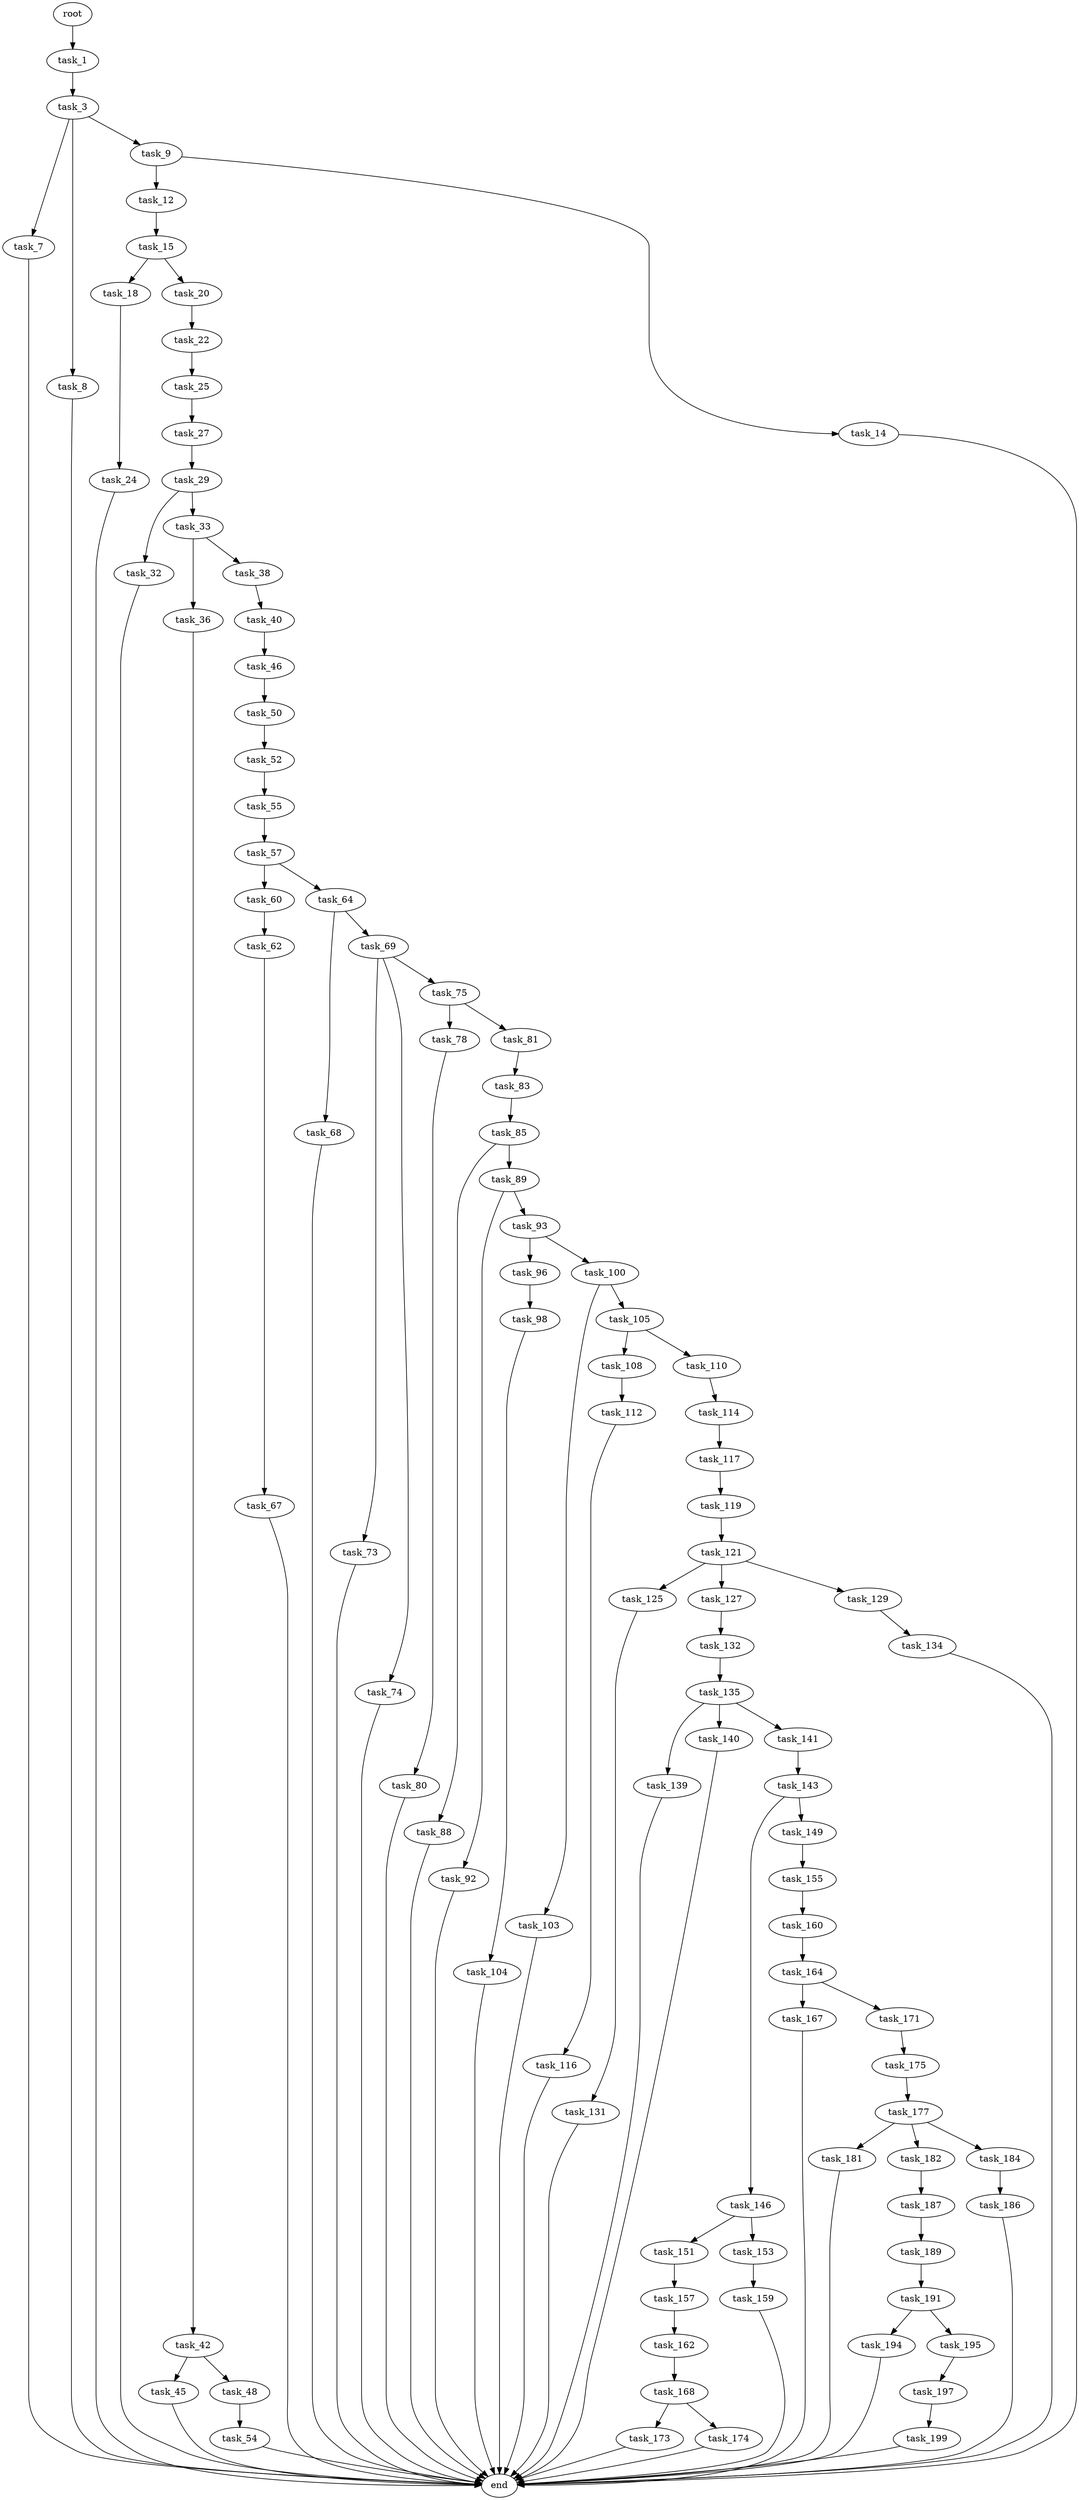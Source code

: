 digraph G {
  root [size="0.000000"];
  task_1 [size="152584857243.000000"];
  task_3 [size="68719476736.000000"];
  task_7 [size="4693724302.000000"];
  task_8 [size="866401158636.000000"];
  task_9 [size="10174191654.000000"];
  end [size="0.000000"];
  task_12 [size="407546381526.000000"];
  task_14 [size="134217728000.000000"];
  task_15 [size="53871350493.000000"];
  task_18 [size="782757789696.000000"];
  task_20 [size="801251207977.000000"];
  task_24 [size="1073741824000.000000"];
  task_22 [size="1195836063686.000000"];
  task_25 [size="5657897505.000000"];
  task_27 [size="134217728000.000000"];
  task_29 [size="421081957592.000000"];
  task_32 [size="549755813888.000000"];
  task_33 [size="3024952755.000000"];
  task_36 [size="396126286098.000000"];
  task_38 [size="14982361522.000000"];
  task_42 [size="368293445632.000000"];
  task_40 [size="10174977220.000000"];
  task_46 [size="28991029248.000000"];
  task_45 [size="782757789696.000000"];
  task_48 [size="27969154896.000000"];
  task_50 [size="1073741824000.000000"];
  task_54 [size="1073741824000.000000"];
  task_52 [size="134217728000.000000"];
  task_55 [size="68719476736.000000"];
  task_57 [size="28991029248.000000"];
  task_60 [size="134217728000.000000"];
  task_64 [size="415506072201.000000"];
  task_62 [size="533191603933.000000"];
  task_67 [size="68719476736.000000"];
  task_68 [size="880054897578.000000"];
  task_69 [size="309346826335.000000"];
  task_73 [size="2703221237.000000"];
  task_74 [size="134217728000.000000"];
  task_75 [size="28991029248.000000"];
  task_78 [size="4418168984.000000"];
  task_81 [size="8589934592.000000"];
  task_80 [size="26233711699.000000"];
  task_83 [size="549755813888.000000"];
  task_85 [size="8329950055.000000"];
  task_88 [size="262598970029.000000"];
  task_89 [size="12841611657.000000"];
  task_92 [size="1945806061.000000"];
  task_93 [size="43382882868.000000"];
  task_96 [size="20761215569.000000"];
  task_100 [size="1084728263219.000000"];
  task_98 [size="1558765513.000000"];
  task_104 [size="1073741824000.000000"];
  task_103 [size="422972991771.000000"];
  task_105 [size="368293445632.000000"];
  task_108 [size="231928233984.000000"];
  task_110 [size="134217728000.000000"];
  task_112 [size="8589934592.000000"];
  task_114 [size="8228749120.000000"];
  task_116 [size="923693368490.000000"];
  task_117 [size="1898168640.000000"];
  task_119 [size="761101652688.000000"];
  task_121 [size="39317621706.000000"];
  task_125 [size="1073741824000.000000"];
  task_127 [size="14826109357.000000"];
  task_129 [size="208956047092.000000"];
  task_131 [size="664307433695.000000"];
  task_132 [size="9022176310.000000"];
  task_134 [size="9591596448.000000"];
  task_135 [size="15944651426.000000"];
  task_139 [size="413512580336.000000"];
  task_140 [size="216470754523.000000"];
  task_141 [size="2848411301.000000"];
  task_143 [size="231928233984.000000"];
  task_146 [size="25236901078.000000"];
  task_149 [size="8589934592.000000"];
  task_151 [size="768919814694.000000"];
  task_153 [size="8589934592.000000"];
  task_155 [size="42033116700.000000"];
  task_157 [size="832747883860.000000"];
  task_159 [size="1066647137998.000000"];
  task_160 [size="35716529200.000000"];
  task_162 [size="4264413651.000000"];
  task_164 [size="28991029248.000000"];
  task_168 [size="238731668931.000000"];
  task_167 [size="232062240688.000000"];
  task_171 [size="68719476736.000000"];
  task_173 [size="28991029248.000000"];
  task_174 [size="31295419322.000000"];
  task_175 [size="231928233984.000000"];
  task_177 [size="995012406891.000000"];
  task_181 [size="84289761592.000000"];
  task_182 [size="614052539204.000000"];
  task_184 [size="30662885451.000000"];
  task_187 [size="549755813888.000000"];
  task_186 [size="8589934592.000000"];
  task_189 [size="274529200972.000000"];
  task_191 [size="8827278968.000000"];
  task_194 [size="13615330252.000000"];
  task_195 [size="26259416823.000000"];
  task_197 [size="12351220522.000000"];
  task_199 [size="879881937.000000"];

  root -> task_1 [size="1.000000"];
  task_1 -> task_3 [size="301989888.000000"];
  task_3 -> task_7 [size="134217728.000000"];
  task_3 -> task_8 [size="134217728.000000"];
  task_3 -> task_9 [size="134217728.000000"];
  task_7 -> end [size="1.000000"];
  task_8 -> end [size="1.000000"];
  task_9 -> task_12 [size="536870912.000000"];
  task_9 -> task_14 [size="536870912.000000"];
  task_12 -> task_15 [size="301989888.000000"];
  task_14 -> end [size="1.000000"];
  task_15 -> task_18 [size="209715200.000000"];
  task_15 -> task_20 [size="209715200.000000"];
  task_18 -> task_24 [size="679477248.000000"];
  task_20 -> task_22 [size="838860800.000000"];
  task_24 -> end [size="1.000000"];
  task_22 -> task_25 [size="838860800.000000"];
  task_25 -> task_27 [size="134217728.000000"];
  task_27 -> task_29 [size="209715200.000000"];
  task_29 -> task_32 [size="301989888.000000"];
  task_29 -> task_33 [size="301989888.000000"];
  task_32 -> end [size="1.000000"];
  task_33 -> task_36 [size="75497472.000000"];
  task_33 -> task_38 [size="75497472.000000"];
  task_36 -> task_42 [size="411041792.000000"];
  task_38 -> task_40 [size="838860800.000000"];
  task_42 -> task_45 [size="411041792.000000"];
  task_42 -> task_48 [size="411041792.000000"];
  task_40 -> task_46 [size="679477248.000000"];
  task_46 -> task_50 [size="75497472.000000"];
  task_45 -> end [size="1.000000"];
  task_48 -> task_54 [size="536870912.000000"];
  task_50 -> task_52 [size="838860800.000000"];
  task_54 -> end [size="1.000000"];
  task_52 -> task_55 [size="209715200.000000"];
  task_55 -> task_57 [size="134217728.000000"];
  task_57 -> task_60 [size="75497472.000000"];
  task_57 -> task_64 [size="75497472.000000"];
  task_60 -> task_62 [size="209715200.000000"];
  task_64 -> task_68 [size="411041792.000000"];
  task_64 -> task_69 [size="411041792.000000"];
  task_62 -> task_67 [size="411041792.000000"];
  task_67 -> end [size="1.000000"];
  task_68 -> end [size="1.000000"];
  task_69 -> task_73 [size="209715200.000000"];
  task_69 -> task_74 [size="209715200.000000"];
  task_69 -> task_75 [size="209715200.000000"];
  task_73 -> end [size="1.000000"];
  task_74 -> end [size="1.000000"];
  task_75 -> task_78 [size="75497472.000000"];
  task_75 -> task_81 [size="75497472.000000"];
  task_78 -> task_80 [size="134217728.000000"];
  task_81 -> task_83 [size="33554432.000000"];
  task_80 -> end [size="1.000000"];
  task_83 -> task_85 [size="536870912.000000"];
  task_85 -> task_88 [size="209715200.000000"];
  task_85 -> task_89 [size="209715200.000000"];
  task_88 -> end [size="1.000000"];
  task_89 -> task_92 [size="301989888.000000"];
  task_89 -> task_93 [size="301989888.000000"];
  task_92 -> end [size="1.000000"];
  task_93 -> task_96 [size="134217728.000000"];
  task_93 -> task_100 [size="134217728.000000"];
  task_96 -> task_98 [size="838860800.000000"];
  task_100 -> task_103 [size="679477248.000000"];
  task_100 -> task_105 [size="679477248.000000"];
  task_98 -> task_104 [size="75497472.000000"];
  task_104 -> end [size="1.000000"];
  task_103 -> end [size="1.000000"];
  task_105 -> task_108 [size="411041792.000000"];
  task_105 -> task_110 [size="411041792.000000"];
  task_108 -> task_112 [size="301989888.000000"];
  task_110 -> task_114 [size="209715200.000000"];
  task_112 -> task_116 [size="33554432.000000"];
  task_114 -> task_117 [size="209715200.000000"];
  task_116 -> end [size="1.000000"];
  task_117 -> task_119 [size="33554432.000000"];
  task_119 -> task_121 [size="536870912.000000"];
  task_121 -> task_125 [size="838860800.000000"];
  task_121 -> task_127 [size="838860800.000000"];
  task_121 -> task_129 [size="838860800.000000"];
  task_125 -> task_131 [size="838860800.000000"];
  task_127 -> task_132 [size="301989888.000000"];
  task_129 -> task_134 [size="411041792.000000"];
  task_131 -> end [size="1.000000"];
  task_132 -> task_135 [size="301989888.000000"];
  task_134 -> end [size="1.000000"];
  task_135 -> task_139 [size="679477248.000000"];
  task_135 -> task_140 [size="679477248.000000"];
  task_135 -> task_141 [size="679477248.000000"];
  task_139 -> end [size="1.000000"];
  task_140 -> end [size="1.000000"];
  task_141 -> task_143 [size="75497472.000000"];
  task_143 -> task_146 [size="301989888.000000"];
  task_143 -> task_149 [size="301989888.000000"];
  task_146 -> task_151 [size="75497472.000000"];
  task_146 -> task_153 [size="75497472.000000"];
  task_149 -> task_155 [size="33554432.000000"];
  task_151 -> task_157 [size="679477248.000000"];
  task_153 -> task_159 [size="33554432.000000"];
  task_155 -> task_160 [size="838860800.000000"];
  task_157 -> task_162 [size="679477248.000000"];
  task_159 -> end [size="1.000000"];
  task_160 -> task_164 [size="33554432.000000"];
  task_162 -> task_168 [size="75497472.000000"];
  task_164 -> task_167 [size="75497472.000000"];
  task_164 -> task_171 [size="75497472.000000"];
  task_168 -> task_173 [size="411041792.000000"];
  task_168 -> task_174 [size="411041792.000000"];
  task_167 -> end [size="1.000000"];
  task_171 -> task_175 [size="134217728.000000"];
  task_173 -> end [size="1.000000"];
  task_174 -> end [size="1.000000"];
  task_175 -> task_177 [size="301989888.000000"];
  task_177 -> task_181 [size="679477248.000000"];
  task_177 -> task_182 [size="679477248.000000"];
  task_177 -> task_184 [size="679477248.000000"];
  task_181 -> end [size="1.000000"];
  task_182 -> task_187 [size="536870912.000000"];
  task_184 -> task_186 [size="33554432.000000"];
  task_187 -> task_189 [size="536870912.000000"];
  task_186 -> end [size="1.000000"];
  task_189 -> task_191 [size="301989888.000000"];
  task_191 -> task_194 [size="536870912.000000"];
  task_191 -> task_195 [size="536870912.000000"];
  task_194 -> end [size="1.000000"];
  task_195 -> task_197 [size="411041792.000000"];
  task_197 -> task_199 [size="536870912.000000"];
  task_199 -> end [size="1.000000"];
}
